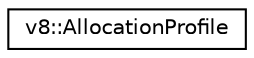 digraph "Graphical Class Hierarchy"
{
  edge [fontname="Helvetica",fontsize="10",labelfontname="Helvetica",labelfontsize="10"];
  node [fontname="Helvetica",fontsize="10",shape=record];
  rankdir="LR";
  Node1 [label="v8::AllocationProfile",height=0.2,width=0.4,color="black", fillcolor="white", style="filled",URL="$classv8_1_1AllocationProfile.html"];
}
